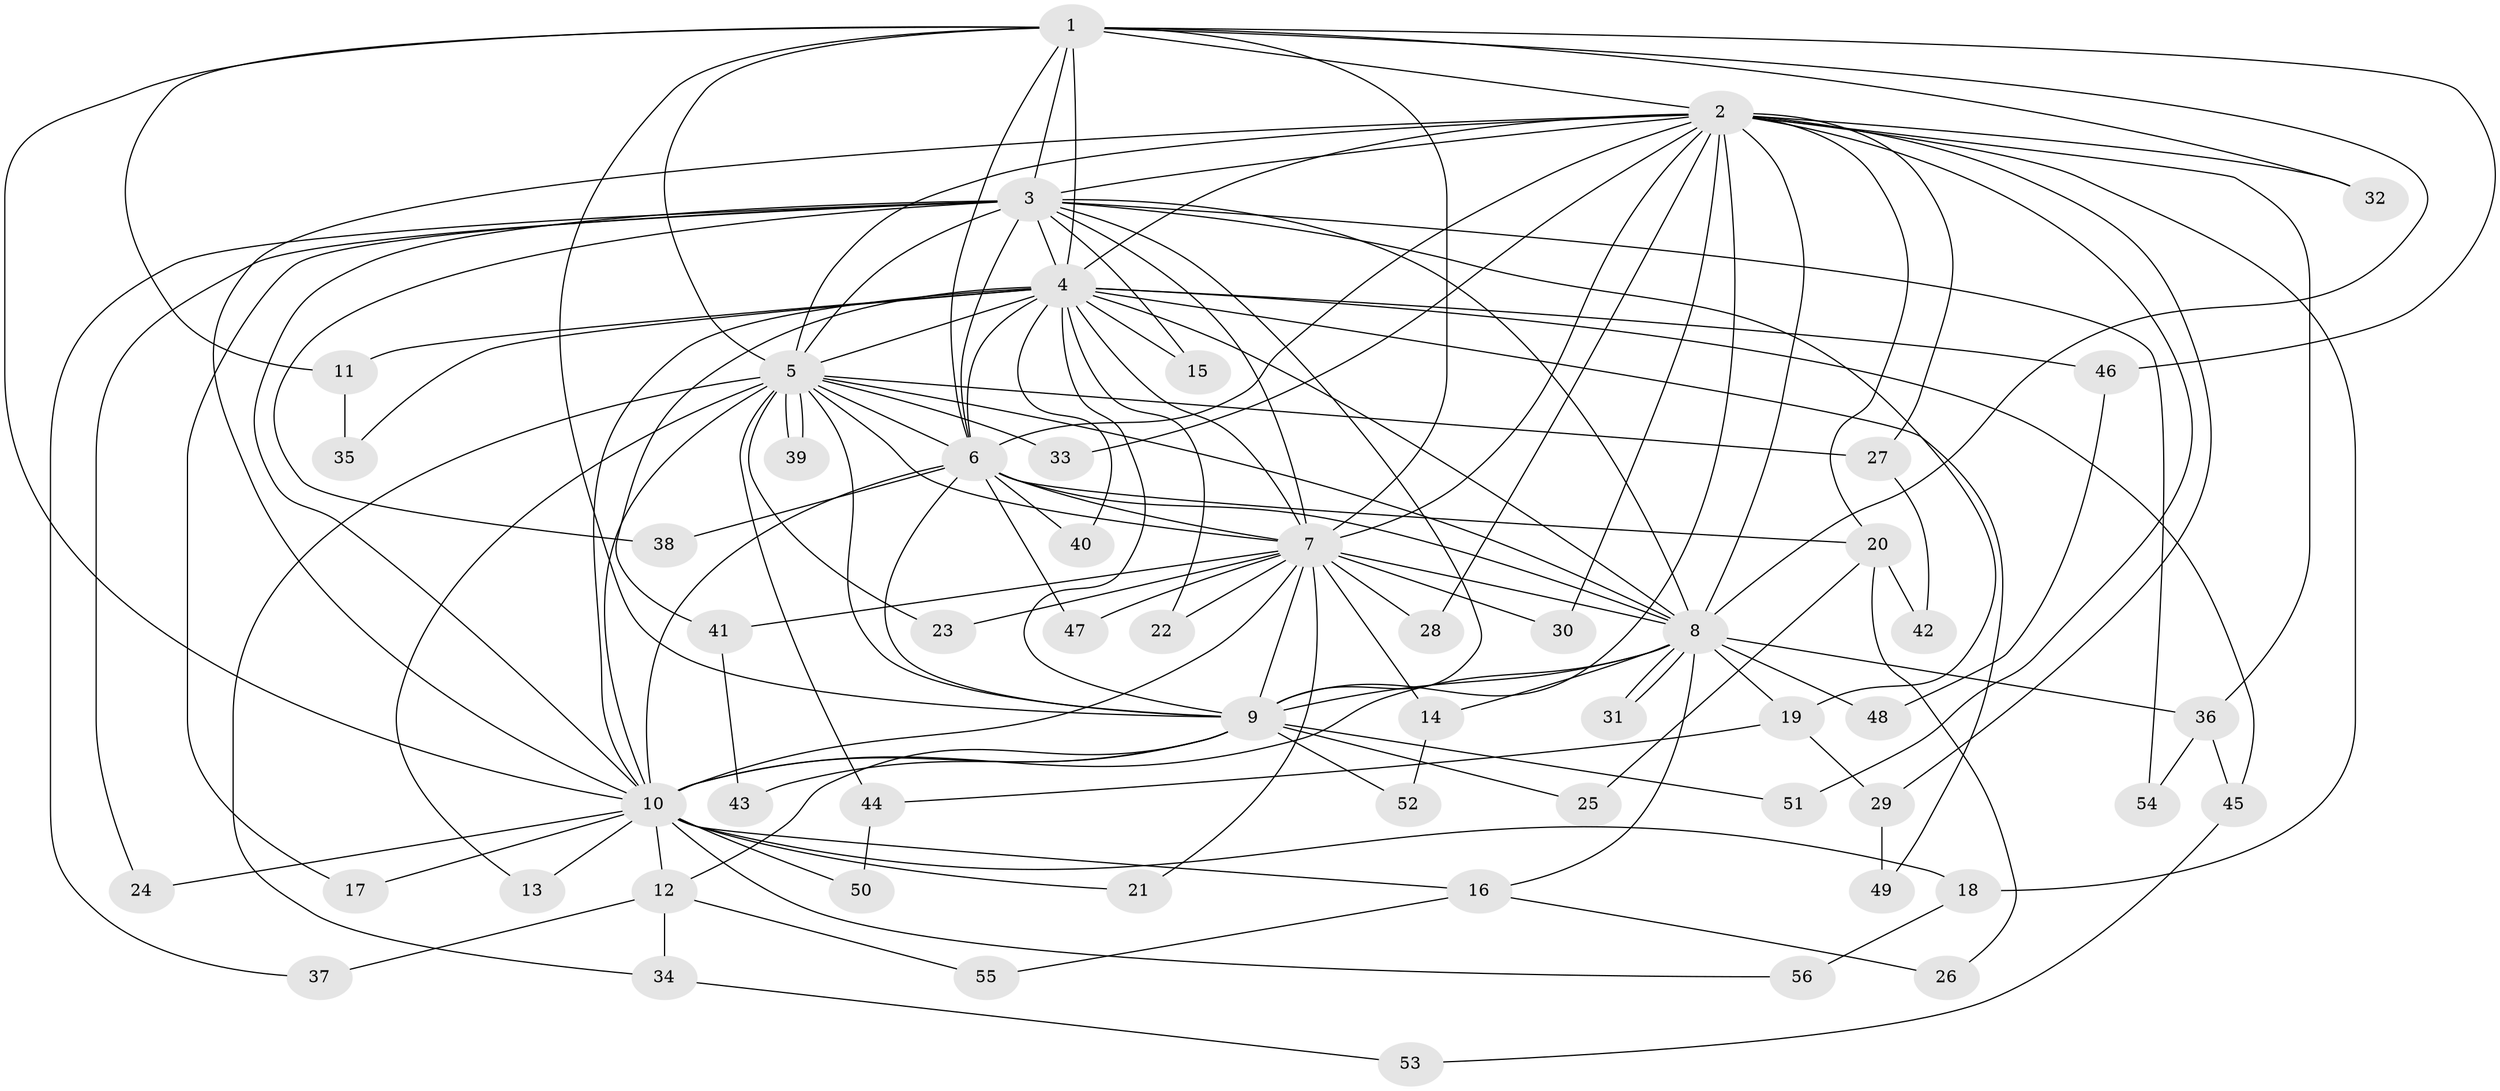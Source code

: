 // Generated by graph-tools (version 1.1) at 2025/34/03/09/25 02:34:36]
// undirected, 56 vertices, 137 edges
graph export_dot {
graph [start="1"]
  node [color=gray90,style=filled];
  1;
  2;
  3;
  4;
  5;
  6;
  7;
  8;
  9;
  10;
  11;
  12;
  13;
  14;
  15;
  16;
  17;
  18;
  19;
  20;
  21;
  22;
  23;
  24;
  25;
  26;
  27;
  28;
  29;
  30;
  31;
  32;
  33;
  34;
  35;
  36;
  37;
  38;
  39;
  40;
  41;
  42;
  43;
  44;
  45;
  46;
  47;
  48;
  49;
  50;
  51;
  52;
  53;
  54;
  55;
  56;
  1 -- 2;
  1 -- 3;
  1 -- 4;
  1 -- 5;
  1 -- 6;
  1 -- 7;
  1 -- 8;
  1 -- 9;
  1 -- 10;
  1 -- 11;
  1 -- 32;
  1 -- 46;
  2 -- 3;
  2 -- 4;
  2 -- 5;
  2 -- 6;
  2 -- 7;
  2 -- 8;
  2 -- 9;
  2 -- 10;
  2 -- 18;
  2 -- 20;
  2 -- 27;
  2 -- 28;
  2 -- 29;
  2 -- 30;
  2 -- 32;
  2 -- 33;
  2 -- 36;
  2 -- 51;
  3 -- 4;
  3 -- 5;
  3 -- 6;
  3 -- 7;
  3 -- 8;
  3 -- 9;
  3 -- 10;
  3 -- 15;
  3 -- 17;
  3 -- 19;
  3 -- 24;
  3 -- 37;
  3 -- 38;
  3 -- 54;
  4 -- 5;
  4 -- 6;
  4 -- 7;
  4 -- 8;
  4 -- 9;
  4 -- 10;
  4 -- 11;
  4 -- 15;
  4 -- 22;
  4 -- 35;
  4 -- 40;
  4 -- 41;
  4 -- 45;
  4 -- 46;
  4 -- 49;
  5 -- 6;
  5 -- 7;
  5 -- 8;
  5 -- 9;
  5 -- 10;
  5 -- 13;
  5 -- 23;
  5 -- 27;
  5 -- 33;
  5 -- 34;
  5 -- 39;
  5 -- 39;
  5 -- 44;
  6 -- 7;
  6 -- 8;
  6 -- 9;
  6 -- 10;
  6 -- 20;
  6 -- 38;
  6 -- 40;
  6 -- 47;
  7 -- 8;
  7 -- 9;
  7 -- 10;
  7 -- 14;
  7 -- 21;
  7 -- 22;
  7 -- 23;
  7 -- 28;
  7 -- 30;
  7 -- 41;
  7 -- 47;
  8 -- 9;
  8 -- 10;
  8 -- 14;
  8 -- 16;
  8 -- 19;
  8 -- 31;
  8 -- 31;
  8 -- 36;
  8 -- 48;
  9 -- 10;
  9 -- 12;
  9 -- 25;
  9 -- 43;
  9 -- 51;
  9 -- 52;
  10 -- 12;
  10 -- 13;
  10 -- 16;
  10 -- 17;
  10 -- 18;
  10 -- 21;
  10 -- 24;
  10 -- 50;
  10 -- 56;
  11 -- 35;
  12 -- 34;
  12 -- 37;
  12 -- 55;
  14 -- 52;
  16 -- 26;
  16 -- 55;
  18 -- 56;
  19 -- 29;
  19 -- 44;
  20 -- 25;
  20 -- 26;
  20 -- 42;
  27 -- 42;
  29 -- 49;
  34 -- 53;
  36 -- 45;
  36 -- 54;
  41 -- 43;
  44 -- 50;
  45 -- 53;
  46 -- 48;
}
